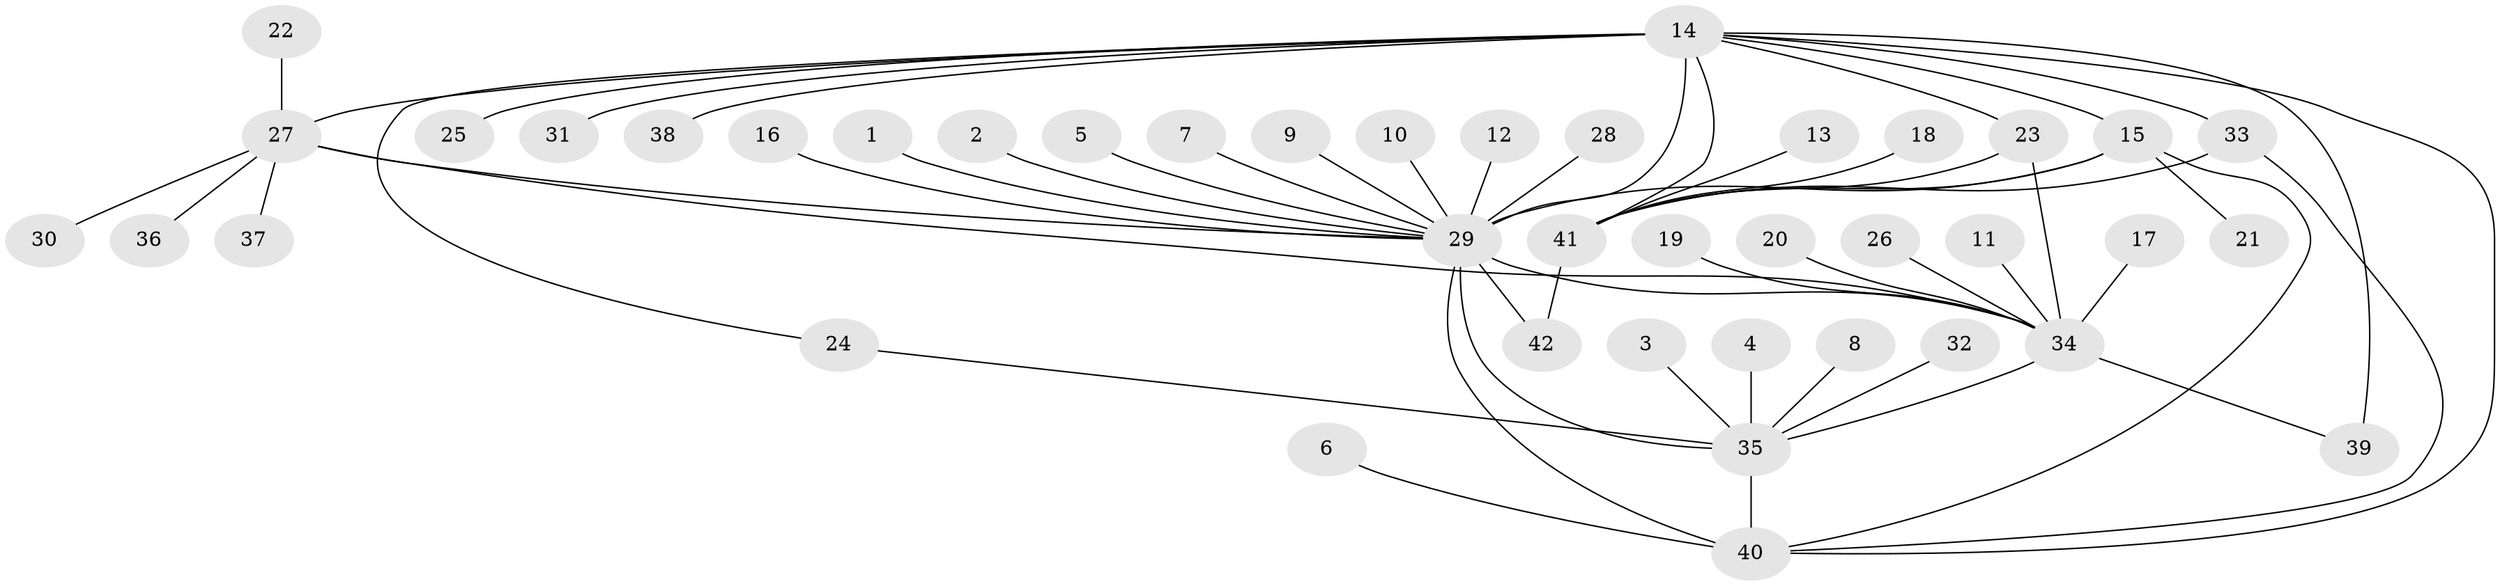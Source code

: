 // original degree distribution, {10: 0.03614457831325301, 26: 0.012048192771084338, 2: 0.18072289156626506, 6: 0.03614457831325301, 1: 0.5301204819277109, 3: 0.08433734939759036, 9: 0.012048192771084338, 7: 0.012048192771084338, 8: 0.024096385542168676, 4: 0.060240963855421686, 5: 0.012048192771084338}
// Generated by graph-tools (version 1.1) at 2025/50/03/09/25 03:50:00]
// undirected, 42 vertices, 56 edges
graph export_dot {
graph [start="1"]
  node [color=gray90,style=filled];
  1;
  2;
  3;
  4;
  5;
  6;
  7;
  8;
  9;
  10;
  11;
  12;
  13;
  14;
  15;
  16;
  17;
  18;
  19;
  20;
  21;
  22;
  23;
  24;
  25;
  26;
  27;
  28;
  29;
  30;
  31;
  32;
  33;
  34;
  35;
  36;
  37;
  38;
  39;
  40;
  41;
  42;
  1 -- 29 [weight=1.0];
  2 -- 29 [weight=1.0];
  3 -- 35 [weight=1.0];
  4 -- 35 [weight=1.0];
  5 -- 29 [weight=1.0];
  6 -- 40 [weight=1.0];
  7 -- 29 [weight=1.0];
  8 -- 35 [weight=1.0];
  9 -- 29 [weight=1.0];
  10 -- 29 [weight=1.0];
  11 -- 34 [weight=1.0];
  12 -- 29 [weight=1.0];
  13 -- 41 [weight=1.0];
  14 -- 15 [weight=1.0];
  14 -- 23 [weight=1.0];
  14 -- 24 [weight=1.0];
  14 -- 25 [weight=1.0];
  14 -- 27 [weight=1.0];
  14 -- 29 [weight=5.0];
  14 -- 31 [weight=1.0];
  14 -- 33 [weight=2.0];
  14 -- 38 [weight=1.0];
  14 -- 39 [weight=1.0];
  14 -- 40 [weight=1.0];
  14 -- 41 [weight=2.0];
  15 -- 21 [weight=1.0];
  15 -- 29 [weight=2.0];
  15 -- 40 [weight=1.0];
  15 -- 41 [weight=1.0];
  16 -- 29 [weight=1.0];
  17 -- 34 [weight=1.0];
  18 -- 41 [weight=1.0];
  19 -- 34 [weight=1.0];
  20 -- 34 [weight=1.0];
  22 -- 27 [weight=1.0];
  23 -- 34 [weight=1.0];
  23 -- 41 [weight=1.0];
  24 -- 35 [weight=1.0];
  26 -- 34 [weight=1.0];
  27 -- 29 [weight=1.0];
  27 -- 30 [weight=1.0];
  27 -- 34 [weight=1.0];
  27 -- 36 [weight=1.0];
  27 -- 37 [weight=1.0];
  28 -- 29 [weight=1.0];
  29 -- 34 [weight=2.0];
  29 -- 35 [weight=1.0];
  29 -- 40 [weight=2.0];
  29 -- 42 [weight=1.0];
  32 -- 35 [weight=1.0];
  33 -- 40 [weight=1.0];
  33 -- 41 [weight=1.0];
  34 -- 35 [weight=1.0];
  34 -- 39 [weight=1.0];
  35 -- 40 [weight=1.0];
  41 -- 42 [weight=1.0];
}

